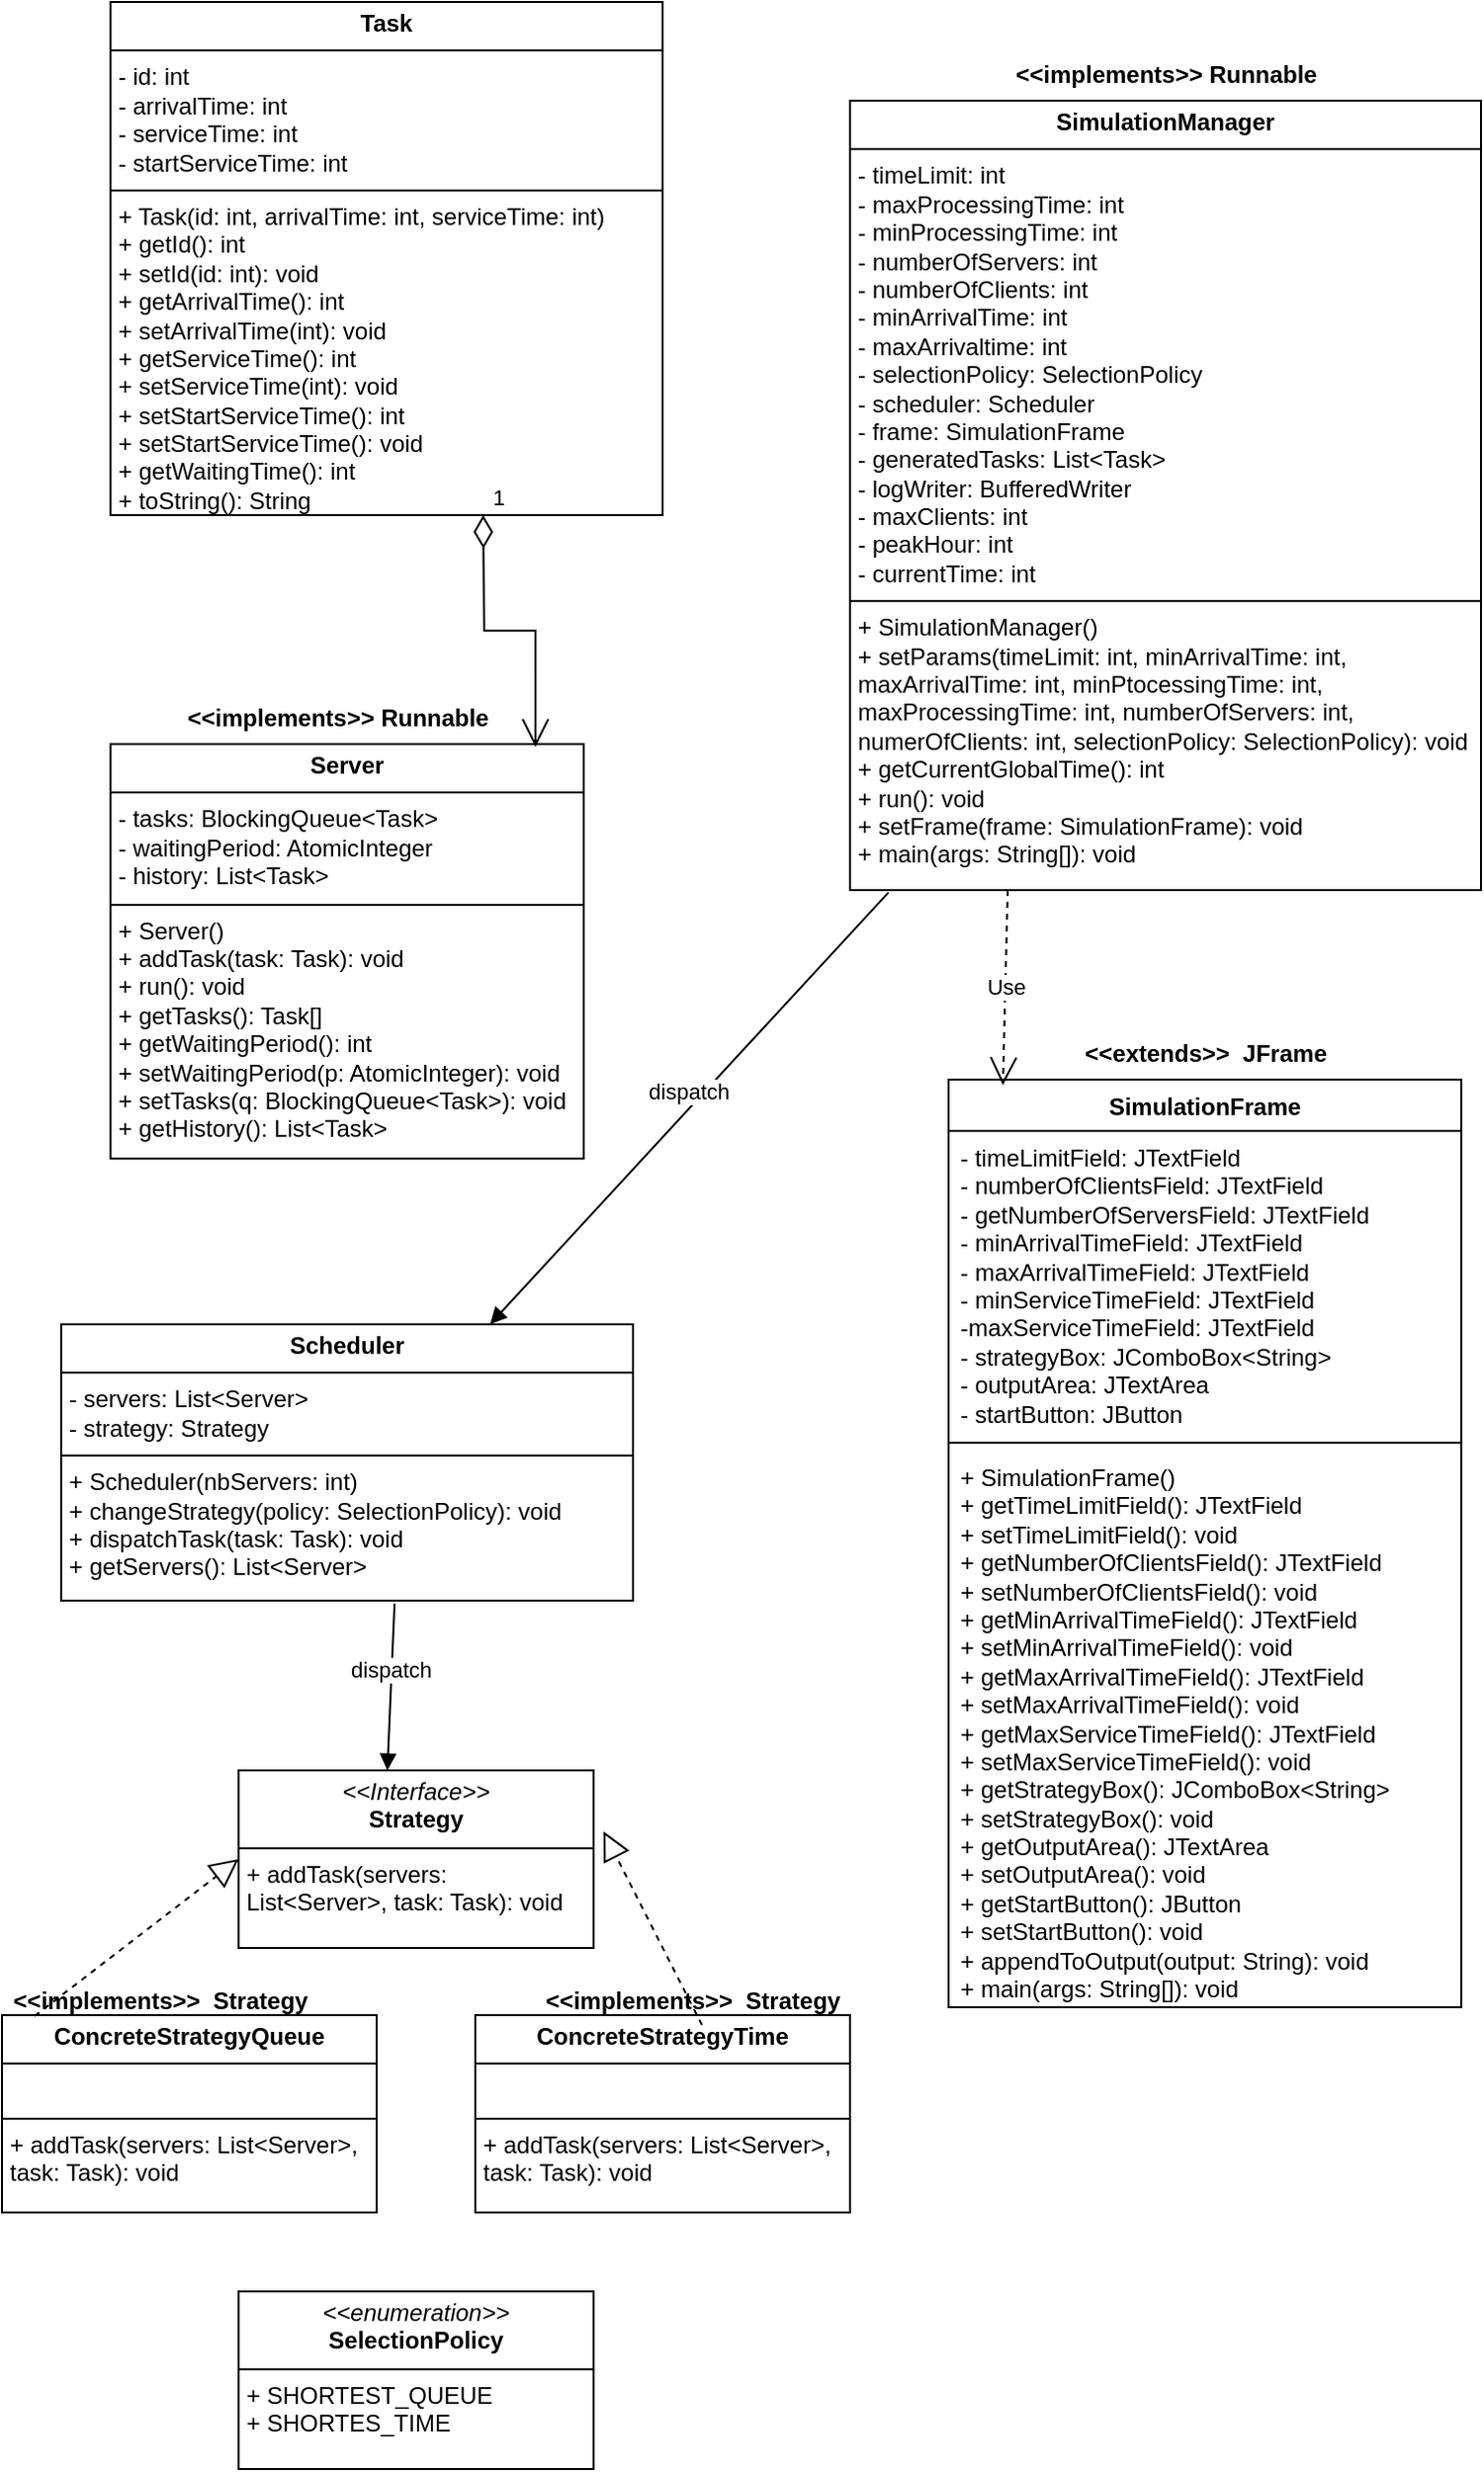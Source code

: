 <mxfile version="26.0.16">
  <diagram name="Page-1" id="VSPvPfRVVwxZmpPIIkw9">
    <mxGraphModel dx="678" dy="644" grid="1" gridSize="10" guides="1" tooltips="1" connect="1" arrows="1" fold="1" page="1" pageScale="1" pageWidth="827" pageHeight="1169" math="0" shadow="0">
      <root>
        <mxCell id="0" />
        <mxCell id="1" parent="0" />
        <mxCell id="VoJseE8HKAzOzR572bz_-5" value="&lt;p style=&quot;margin:0px;margin-top:4px;text-align:center;&quot;&gt;&lt;b&gt;Server&lt;/b&gt;&lt;/p&gt;&lt;hr size=&quot;1&quot; style=&quot;border-style:solid;&quot;&gt;&lt;p style=&quot;margin:0px;margin-left:4px;&quot;&gt;- tasks: BlockingQueue&amp;lt;Task&amp;gt;&lt;/p&gt;&lt;p style=&quot;margin:0px;margin-left:4px;&quot;&gt;- waitingPeriod: AtomicInteger&lt;/p&gt;&lt;p style=&quot;margin:0px;margin-left:4px;&quot;&gt;- history: List&amp;lt;Task&amp;gt;&lt;/p&gt;&lt;hr size=&quot;1&quot; style=&quot;border-style:solid;&quot;&gt;&lt;p style=&quot;margin:0px;margin-left:4px;&quot;&gt;+ Server()&lt;/p&gt;&lt;p style=&quot;margin:0px;margin-left:4px;&quot;&gt;+ addTask(task: Task): void&lt;/p&gt;&lt;p style=&quot;margin:0px;margin-left:4px;&quot;&gt;+ run(): void&lt;/p&gt;&lt;p style=&quot;margin:0px;margin-left:4px;&quot;&gt;+ getTasks(): Task[]&lt;/p&gt;&lt;p style=&quot;margin:0px;margin-left:4px;&quot;&gt;+ getWaitingPeriod(): int&lt;/p&gt;&lt;p style=&quot;margin:0px;margin-left:4px;&quot;&gt;+ setWaitingPeriod(p: AtomicInteger): void&lt;/p&gt;&lt;p style=&quot;margin:0px;margin-left:4px;&quot;&gt;+ setTasks(q: BlockingQueue&amp;lt;Task&amp;gt;): void&lt;/p&gt;&lt;p style=&quot;margin:0px;margin-left:4px;&quot;&gt;+ getHistory(): List&amp;lt;Task&amp;gt;&lt;/p&gt;" style="verticalAlign=top;align=left;overflow=fill;html=1;whiteSpace=wrap;" parent="1" vertex="1">
          <mxGeometry x="65" y="396" width="240" height="210" as="geometry" />
        </mxCell>
        <mxCell id="VoJseE8HKAzOzR572bz_-6" value="&amp;lt;&amp;lt;implements&amp;gt;&amp;gt; Runnable" style="text;align=center;fontStyle=1;verticalAlign=middle;spacingLeft=3;spacingRight=3;strokeColor=none;rotatable=0;points=[[0,0.5],[1,0.5]];portConstraint=eastwest;html=1;" parent="1" vertex="1">
          <mxGeometry x="140" y="370" width="80" height="26" as="geometry" />
        </mxCell>
        <mxCell id="VoJseE8HKAzOzR572bz_-7" value="&lt;p style=&quot;margin:0px;margin-top:4px;text-align:center;&quot;&gt;&lt;b&gt;Task&lt;/b&gt;&lt;/p&gt;&lt;hr size=&quot;1&quot; style=&quot;border-style:solid;&quot;&gt;&lt;p style=&quot;margin:0px;margin-left:4px;&quot;&gt;- id: int&lt;/p&gt;&lt;p style=&quot;margin:0px;margin-left:4px;&quot;&gt;- arrivalTime: int&lt;/p&gt;&lt;p style=&quot;margin:0px;margin-left:4px;&quot;&gt;- serviceTime: int&lt;/p&gt;&lt;p style=&quot;margin:0px;margin-left:4px;&quot;&gt;- startServiceTime: int&lt;/p&gt;&lt;hr size=&quot;1&quot; style=&quot;border-style:solid;&quot;&gt;&lt;p style=&quot;margin:0px;margin-left:4px;&quot;&gt;+ Task(id: int, arrivalTime: int, serviceTime: int)&lt;/p&gt;&lt;p style=&quot;margin:0px;margin-left:4px;&quot;&gt;+ getId(): int&lt;/p&gt;&lt;p style=&quot;margin:0px;margin-left:4px;&quot;&gt;+ setId(id: int): void&lt;/p&gt;&lt;p style=&quot;margin:0px;margin-left:4px;&quot;&gt;+ getArrivalTime(): int&lt;/p&gt;&lt;p style=&quot;margin:0px;margin-left:4px;&quot;&gt;+ setArrivalTime(int): void&lt;/p&gt;&lt;p style=&quot;margin:0px;margin-left:4px;&quot;&gt;+ getServiceTime(): int&lt;/p&gt;&lt;p style=&quot;margin:0px;margin-left:4px;&quot;&gt;+ setServiceTime(int): void&lt;/p&gt;&lt;p style=&quot;margin:0px;margin-left:4px;&quot;&gt;+ setStartServiceTime(): int&lt;/p&gt;&lt;p style=&quot;margin:0px;margin-left:4px;&quot;&gt;+ setStartServiceTime(): void&lt;/p&gt;&lt;p style=&quot;margin:0px;margin-left:4px;&quot;&gt;+ getWaitingTime(): int&lt;/p&gt;&lt;p style=&quot;margin:0px;margin-left:4px;&quot;&gt;+ toString(): String&lt;/p&gt;" style="verticalAlign=top;align=left;overflow=fill;html=1;whiteSpace=wrap;" parent="1" vertex="1">
          <mxGeometry x="65" y="20" width="280" height="260" as="geometry" />
        </mxCell>
        <mxCell id="VoJseE8HKAzOzR572bz_-8" value="&lt;p style=&quot;margin:0px;margin-top:4px;text-align:center;&quot;&gt;&lt;b&gt;Scheduler&lt;/b&gt;&lt;/p&gt;&lt;hr size=&quot;1&quot; style=&quot;border-style:solid;&quot;&gt;&lt;p style=&quot;margin:0px;margin-left:4px;&quot;&gt;- servers: List&amp;lt;Server&amp;gt;&lt;/p&gt;&lt;p style=&quot;margin:0px;margin-left:4px;&quot;&gt;- strategy: Strategy&lt;/p&gt;&lt;hr size=&quot;1&quot; style=&quot;border-style:solid;&quot;&gt;&lt;p style=&quot;margin:0px;margin-left:4px;&quot;&gt;+ Scheduler(nbServers: int)&lt;/p&gt;&lt;p style=&quot;margin:0px;margin-left:4px;&quot;&gt;+ changeStrategy(policy: SelectionPolicy): void&lt;/p&gt;&lt;p style=&quot;margin:0px;margin-left:4px;&quot;&gt;+ dispatchTask(task: Task): void&lt;/p&gt;&lt;p style=&quot;margin:0px;margin-left:4px;&quot;&gt;+ getServers(): List&amp;lt;Server&amp;gt;&lt;/p&gt;" style="verticalAlign=top;align=left;overflow=fill;html=1;whiteSpace=wrap;" parent="1" vertex="1">
          <mxGeometry x="40" y="690" width="290" height="140" as="geometry" />
        </mxCell>
        <mxCell id="VoJseE8HKAzOzR572bz_-9" value="&lt;p style=&quot;margin:0px;margin-top:4px;text-align:center;&quot;&gt;&lt;b&gt;SimulationManager&lt;/b&gt;&lt;/p&gt;&lt;hr size=&quot;1&quot; style=&quot;border-style:solid;&quot;&gt;&lt;p style=&quot;margin:0px;margin-left:4px;&quot;&gt;- timeLimit: int&lt;/p&gt;&lt;p style=&quot;margin:0px;margin-left:4px;&quot;&gt;- maxProcessingTime: int&lt;/p&gt;&lt;p style=&quot;margin:0px;margin-left:4px;&quot;&gt;- minProcessingTime: int&lt;/p&gt;&lt;p style=&quot;margin:0px;margin-left:4px;&quot;&gt;- numberOfServers: int&lt;/p&gt;&lt;p style=&quot;margin:0px;margin-left:4px;&quot;&gt;- numberOfClients: int&lt;/p&gt;&lt;p style=&quot;margin:0px;margin-left:4px;&quot;&gt;- minArrivalTime: int&lt;/p&gt;&lt;p style=&quot;margin:0px;margin-left:4px;&quot;&gt;- maxArrivaltime: int&lt;/p&gt;&lt;p style=&quot;margin:0px;margin-left:4px;&quot;&gt;- selectionPolicy: SelectionPolicy&lt;/p&gt;&lt;p style=&quot;margin:0px;margin-left:4px;&quot;&gt;- scheduler: Scheduler&lt;/p&gt;&lt;p style=&quot;margin:0px;margin-left:4px;&quot;&gt;- frame: SimulationFrame&lt;/p&gt;&lt;p style=&quot;margin:0px;margin-left:4px;&quot;&gt;- generatedTasks: List&amp;lt;Task&amp;gt;&lt;/p&gt;&lt;p style=&quot;margin:0px;margin-left:4px;&quot;&gt;- logWriter: BufferedWriter&lt;/p&gt;&lt;p style=&quot;margin:0px;margin-left:4px;&quot;&gt;- maxClients: int&lt;/p&gt;&lt;p style=&quot;margin:0px;margin-left:4px;&quot;&gt;- peakHour: int&lt;/p&gt;&lt;p style=&quot;margin:0px;margin-left:4px;&quot;&gt;- currentTime: int&lt;/p&gt;&lt;hr size=&quot;1&quot; style=&quot;border-style:solid;&quot;&gt;&lt;p style=&quot;margin:0px;margin-left:4px;&quot;&gt;+ SimulationManager()&lt;/p&gt;&lt;p style=&quot;margin:0px;margin-left:4px;&quot;&gt;+ setParams(timeLimit: int, minArrivalTime: int, maxArrivalTime: int, minPtocessingTime: int, maxProcessingTime: int, numberOfServers: int, numerOfClients: int, selectionPolicy: SelectionPolicy): void&lt;/p&gt;&lt;p style=&quot;margin:0px;margin-left:4px;&quot;&gt;+ getCurrentGlobalTime(): int&lt;/p&gt;&lt;p style=&quot;margin:0px;margin-left:4px;&quot;&gt;+ run(): void&lt;/p&gt;&lt;p style=&quot;margin:0px;margin-left:4px;&quot;&gt;+ setFrame(frame: SimulationFrame): void&lt;/p&gt;&lt;p style=&quot;margin:0px;margin-left:4px;&quot;&gt;+ main(args: String[]): void&lt;/p&gt;" style="verticalAlign=top;align=left;overflow=fill;html=1;whiteSpace=wrap;" parent="1" vertex="1">
          <mxGeometry x="440" y="70" width="320" height="400" as="geometry" />
        </mxCell>
        <mxCell id="VoJseE8HKAzOzR572bz_-13" value="&amp;lt;&amp;lt;implements&amp;gt;&amp;gt;&amp;nbsp; Strategy" style="text;align=center;fontStyle=1;verticalAlign=middle;spacingLeft=3;spacingRight=3;strokeColor=none;rotatable=0;points=[[0,0.5],[1,0.5]];portConstraint=eastwest;html=1;" parent="1" vertex="1">
          <mxGeometry x="320" y="1020" width="80" height="26" as="geometry" />
        </mxCell>
        <mxCell id="VoJseE8HKAzOzR572bz_-16" value="&lt;p style=&quot;margin:0px;margin-top:4px;text-align:center;&quot;&gt;&lt;b&gt;ConcreteStrategyTime&lt;/b&gt;&lt;/p&gt;&lt;hr size=&quot;1&quot; style=&quot;border-style:solid;&quot;&gt;&lt;p style=&quot;margin:0px;margin-left:4px;&quot;&gt;&lt;br&gt;&lt;/p&gt;&lt;hr size=&quot;1&quot; style=&quot;border-style:solid;&quot;&gt;&lt;p style=&quot;margin:0px;margin-left:4px;&quot;&gt;+ addTask(servers: List&amp;lt;Server&amp;gt;, task: Task): void&lt;/p&gt;" style="verticalAlign=top;align=left;overflow=fill;html=1;whiteSpace=wrap;" parent="1" vertex="1">
          <mxGeometry x="250" y="1040" width="190" height="100" as="geometry" />
        </mxCell>
        <mxCell id="VoJseE8HKAzOzR572bz_-17" value="&amp;lt;&amp;lt;implements&amp;gt;&amp;gt; Runnable" style="text;align=center;fontStyle=1;verticalAlign=middle;spacingLeft=3;spacingRight=3;strokeColor=none;rotatable=0;points=[[0,0.5],[1,0.5]];portConstraint=eastwest;html=1;" parent="1" vertex="1">
          <mxGeometry x="560" y="44" width="80" height="26" as="geometry" />
        </mxCell>
        <mxCell id="VoJseE8HKAzOzR572bz_-19" value="&lt;p style=&quot;margin:0px;margin-top:4px;text-align:center;&quot;&gt;&lt;b&gt;ConcreteStrategyQueue&lt;/b&gt;&lt;/p&gt;&lt;hr size=&quot;1&quot; style=&quot;border-style:solid;&quot;&gt;&lt;p style=&quot;margin:0px;margin-left:4px;&quot;&gt;&lt;br&gt;&lt;/p&gt;&lt;hr size=&quot;1&quot; style=&quot;border-style:solid;&quot;&gt;&lt;p style=&quot;margin:0px;margin-left:4px;&quot;&gt;+ addTask(servers: List&amp;lt;Server&amp;gt;, task: Task): void&lt;/p&gt;" style="verticalAlign=top;align=left;overflow=fill;html=1;whiteSpace=wrap;" parent="1" vertex="1">
          <mxGeometry x="10" y="1040" width="190" height="100" as="geometry" />
        </mxCell>
        <mxCell id="VoJseE8HKAzOzR572bz_-22" value="&amp;lt;&amp;lt;implements&amp;gt;&amp;gt;&amp;nbsp; Strategy" style="text;align=center;fontStyle=1;verticalAlign=middle;spacingLeft=3;spacingRight=3;strokeColor=none;rotatable=0;points=[[0,0.5],[1,0.5]];portConstraint=eastwest;html=1;" parent="1" vertex="1">
          <mxGeometry x="50" y="1020" width="80" height="26" as="geometry" />
        </mxCell>
        <mxCell id="VoJseE8HKAzOzR572bz_-26" value="&lt;p style=&quot;margin:0px;margin-top:4px;text-align:center;&quot;&gt;&lt;i&gt;&amp;lt;&amp;lt;Interface&amp;gt;&amp;gt;&lt;/i&gt;&lt;br&gt;&lt;b&gt;Strategy&lt;/b&gt;&lt;/p&gt;&lt;hr size=&quot;1&quot; style=&quot;border-style:solid;&quot;&gt;&lt;p style=&quot;margin:0px;margin-left:4px;&quot;&gt;&lt;/p&gt;&lt;p style=&quot;margin:0px;margin-left:4px;&quot;&gt;+ addTask(servers: List&amp;lt;Server&amp;gt;, task: Task): void&lt;/p&gt;" style="verticalAlign=top;align=left;overflow=fill;html=1;whiteSpace=wrap;" parent="1" vertex="1">
          <mxGeometry x="130" y="916" width="180" height="90" as="geometry" />
        </mxCell>
        <mxCell id="VoJseE8HKAzOzR572bz_-27" value="&lt;p style=&quot;margin:0px;margin-top:4px;text-align:center;&quot;&gt;&lt;i&gt;&amp;lt;&amp;lt;enumeration&amp;gt;&amp;gt;&lt;/i&gt;&lt;br&gt;&lt;b&gt;SelectionPolicy&lt;/b&gt;&lt;/p&gt;&lt;hr size=&quot;1&quot; style=&quot;border-style:solid;&quot;&gt;&lt;p style=&quot;margin:0px;margin-left:4px;&quot;&gt;&lt;/p&gt;&lt;p style=&quot;margin:0px;margin-left:4px;&quot;&gt;+ SHORTEST_QUEUE&lt;/p&gt;&lt;p style=&quot;margin:0px;margin-left:4px;&quot;&gt;+ SHORTES_TIME&lt;/p&gt;" style="verticalAlign=top;align=left;overflow=fill;html=1;whiteSpace=wrap;" parent="1" vertex="1">
          <mxGeometry x="130" y="1180" width="180" height="90" as="geometry" />
        </mxCell>
        <mxCell id="VoJseE8HKAzOzR572bz_-32" value="SimulationFrame" style="swimlane;fontStyle=1;align=center;verticalAlign=top;childLayout=stackLayout;horizontal=1;startSize=26;horizontalStack=0;resizeParent=1;resizeParentMax=0;resizeLast=0;collapsible=1;marginBottom=0;whiteSpace=wrap;html=1;" parent="1" vertex="1">
          <mxGeometry x="490" y="566" width="260" height="470" as="geometry" />
        </mxCell>
        <mxCell id="VoJseE8HKAzOzR572bz_-33" value="- timeLimitField: JTextField&lt;div&gt;- numberOfClientsField: JTextField&lt;/div&gt;&lt;div&gt;- getNumberOfServersField: JTextField&lt;/div&gt;&lt;div&gt;- minArrivalTimeField: JTextField&lt;/div&gt;&lt;div&gt;- maxArrivalTimeField:&amp;nbsp;&lt;span style=&quot;background-color: transparent; color: light-dark(rgb(0, 0, 0), rgb(255, 255, 255));&quot;&gt;JTextField&lt;/span&gt;&lt;/div&gt;&lt;div&gt;&lt;span style=&quot;background-color: transparent; color: light-dark(rgb(0, 0, 0), rgb(255, 255, 255));&quot;&gt;- minServiceTimeField:&amp;nbsp;&lt;/span&gt;&lt;span style=&quot;background-color: transparent; color: light-dark(rgb(0, 0, 0), rgb(255, 255, 255));&quot;&gt;JTextField&lt;/span&gt;&lt;/div&gt;&lt;div&gt;&lt;span style=&quot;background-color: transparent; color: light-dark(rgb(0, 0, 0), rgb(255, 255, 255));&quot;&gt;-maxServiceTimeField:&amp;nbsp;&lt;/span&gt;&lt;span style=&quot;background-color: transparent; color: light-dark(rgb(0, 0, 0), rgb(255, 255, 255));&quot;&gt;JTextField&lt;/span&gt;&lt;/div&gt;&lt;div&gt;&lt;span style=&quot;background-color: transparent; color: light-dark(rgb(0, 0, 0), rgb(255, 255, 255));&quot;&gt;- strategyBox: JComboBox&amp;lt;String&amp;gt;&lt;/span&gt;&lt;/div&gt;&lt;div&gt;&lt;span style=&quot;background-color: transparent; color: light-dark(rgb(0, 0, 0), rgb(255, 255, 255));&quot;&gt;- outputArea: JTextArea&lt;/span&gt;&lt;/div&gt;&lt;div&gt;&lt;span style=&quot;background-color: transparent; color: light-dark(rgb(0, 0, 0), rgb(255, 255, 255));&quot;&gt;- startButton: JButton&lt;/span&gt;&lt;/div&gt;" style="text;strokeColor=none;fillColor=none;align=left;verticalAlign=top;spacingLeft=4;spacingRight=4;overflow=hidden;rotatable=0;points=[[0,0.5],[1,0.5]];portConstraint=eastwest;whiteSpace=wrap;html=1;" parent="VoJseE8HKAzOzR572bz_-32" vertex="1">
          <mxGeometry y="26" width="260" height="154" as="geometry" />
        </mxCell>
        <mxCell id="VoJseE8HKAzOzR572bz_-34" value="" style="line;strokeWidth=1;fillColor=none;align=left;verticalAlign=middle;spacingTop=-1;spacingLeft=3;spacingRight=3;rotatable=0;labelPosition=right;points=[];portConstraint=eastwest;strokeColor=inherit;" parent="VoJseE8HKAzOzR572bz_-32" vertex="1">
          <mxGeometry y="180" width="260" height="8" as="geometry" />
        </mxCell>
        <mxCell id="VoJseE8HKAzOzR572bz_-35" value="+ SimulationFrame()&lt;div&gt;+ getTimeLimitField():&amp;nbsp;&lt;span style=&quot;background-color: transparent; color: light-dark(rgb(0, 0, 0), rgb(255, 255, 255));&quot;&gt;JTextField&lt;/span&gt;&lt;/div&gt;&lt;div&gt;&lt;span style=&quot;background-color: transparent; color: light-dark(rgb(0, 0, 0), rgb(255, 255, 255));&quot;&gt;+ setTimeLimitField(): void&lt;/span&gt;&lt;/div&gt;&lt;div&gt;&lt;span style=&quot;background-color: transparent; color: light-dark(rgb(0, 0, 0), rgb(255, 255, 255));&quot;&gt;+ getNumberOfClientsField(): JTextField&lt;/span&gt;&lt;/div&gt;&lt;div&gt;&lt;span style=&quot;background-color: transparent; color: light-dark(rgb(0, 0, 0), rgb(255, 255, 255));&quot;&gt;+ setNumberOfClientsField(): void&lt;/span&gt;&lt;/div&gt;&lt;div&gt;&lt;span style=&quot;background-color: transparent; color: light-dark(rgb(0, 0, 0), rgb(255, 255, 255));&quot;&gt;+ getMinArrivalTimeField():&amp;nbsp;&lt;/span&gt;&lt;span style=&quot;background-color: transparent; color: light-dark(rgb(0, 0, 0), rgb(255, 255, 255));&quot;&gt;JTextField&lt;/span&gt;&lt;/div&gt;&lt;div&gt;&lt;span style=&quot;background-color: transparent; color: light-dark(rgb(0, 0, 0), rgb(255, 255, 255));&quot;&gt;+ setMinArrivalTimeField(): void&lt;/span&gt;&lt;/div&gt;&lt;div&gt;&lt;div&gt;&lt;span style=&quot;background-color: transparent; color: light-dark(rgb(0, 0, 0), rgb(255, 255, 255));&quot;&gt;+ getMaxArrivalTimeField():&amp;nbsp;&lt;/span&gt;&lt;span style=&quot;background-color: transparent; color: light-dark(rgb(0, 0, 0), rgb(255, 255, 255));&quot;&gt;JTextField&lt;/span&gt;&lt;/div&gt;&lt;div&gt;&lt;span style=&quot;background-color: transparent; color: light-dark(rgb(0, 0, 0), rgb(255, 255, 255));&quot;&gt;+ setMaxArrivalTimeField(): void&lt;/span&gt;&lt;/div&gt;&lt;/div&gt;&lt;div&gt;&lt;div&gt;&lt;span style=&quot;background-color: transparent; color: light-dark(rgb(0, 0, 0), rgb(255, 255, 255));&quot;&gt;+ getMaxServiceTimeField():&amp;nbsp;&lt;/span&gt;&lt;span style=&quot;background-color: transparent; color: light-dark(rgb(0, 0, 0), rgb(255, 255, 255));&quot;&gt;JTextField&lt;/span&gt;&lt;/div&gt;&lt;div&gt;&lt;span style=&quot;background-color: transparent; color: light-dark(rgb(0, 0, 0), rgb(255, 255, 255));&quot;&gt;+ setMaxServiceTimeField(): void&lt;/span&gt;&lt;/div&gt;&lt;/div&gt;&lt;div&gt;&lt;span style=&quot;background-color: transparent; color: light-dark(rgb(0, 0, 0), rgb(255, 255, 255));&quot;&gt;+ getStrategyBox(): JComboBox&amp;lt;String&amp;gt;&lt;/span&gt;&lt;/div&gt;&lt;div&gt;&lt;span style=&quot;background-color: transparent; color: light-dark(rgb(0, 0, 0), rgb(255, 255, 255));&quot;&gt;+ setStrategyBox(): void&lt;/span&gt;&lt;/div&gt;&lt;div&gt;&lt;span style=&quot;background-color: transparent; color: light-dark(rgb(0, 0, 0), rgb(255, 255, 255));&quot;&gt;+ getOutputArea(): JTextArea&lt;/span&gt;&lt;/div&gt;&lt;div&gt;&lt;span style=&quot;background-color: transparent; color: light-dark(rgb(0, 0, 0), rgb(255, 255, 255));&quot;&gt;+ setOutputArea(): void&lt;/span&gt;&lt;/div&gt;&lt;div&gt;&lt;span style=&quot;background-color: transparent; color: light-dark(rgb(0, 0, 0), rgb(255, 255, 255));&quot;&gt;+ getStartButton(): JButton&lt;/span&gt;&lt;/div&gt;&lt;div&gt;&lt;span style=&quot;background-color: transparent; color: light-dark(rgb(0, 0, 0), rgb(255, 255, 255));&quot;&gt;+ setStartButton(): void&lt;/span&gt;&lt;/div&gt;&lt;div&gt;&lt;span style=&quot;background-color: transparent; color: light-dark(rgb(0, 0, 0), rgb(255, 255, 255));&quot;&gt;+ appendToOutput(output: String): void&lt;/span&gt;&lt;/div&gt;&lt;div&gt;&lt;span style=&quot;background-color: transparent; color: light-dark(rgb(0, 0, 0), rgb(255, 255, 255));&quot;&gt;+ main(args: String[]): void&lt;/span&gt;&lt;/div&gt;&lt;div&gt;&lt;span style=&quot;background-color: transparent; color: light-dark(rgb(0, 0, 0), rgb(255, 255, 255));&quot;&gt;&lt;br&gt;&lt;/span&gt;&lt;/div&gt;" style="text;strokeColor=none;fillColor=none;align=left;verticalAlign=top;spacingLeft=4;spacingRight=4;overflow=hidden;rotatable=0;points=[[0,0.5],[1,0.5]];portConstraint=eastwest;whiteSpace=wrap;html=1;" parent="VoJseE8HKAzOzR572bz_-32" vertex="1">
          <mxGeometry y="188" width="260" height="282" as="geometry" />
        </mxCell>
        <mxCell id="VoJseE8HKAzOzR572bz_-36" value="&amp;lt;&amp;lt;extends&amp;gt;&amp;gt;&amp;nbsp; JFrame" style="text;align=center;fontStyle=1;verticalAlign=middle;spacingLeft=3;spacingRight=3;strokeColor=none;rotatable=0;points=[[0,0.5],[1,0.5]];portConstraint=eastwest;html=1;" parent="1" vertex="1">
          <mxGeometry x="580" y="540" width="80" height="26" as="geometry" />
        </mxCell>
        <mxCell id="VoJseE8HKAzOzR572bz_-40" value="Use" style="endArrow=open;endSize=12;dashed=1;html=1;rounded=0;exitX=0.25;exitY=1;exitDx=0;exitDy=0;entryX=0.106;entryY=0.006;entryDx=0;entryDy=0;entryPerimeter=0;" parent="1" source="VoJseE8HKAzOzR572bz_-9" target="VoJseE8HKAzOzR572bz_-32" edge="1">
          <mxGeometry width="160" relative="1" as="geometry">
            <mxPoint x="320" y="320" as="sourcePoint" />
            <mxPoint x="480" y="320" as="targetPoint" />
          </mxGeometry>
        </mxCell>
        <mxCell id="VoJseE8HKAzOzR572bz_-42" value="dispatch" style="html=1;verticalAlign=bottom;endArrow=block;curved=0;rounded=0;exitX=0.061;exitY=1.003;exitDx=0;exitDy=0;exitPerimeter=0;entryX=0.75;entryY=0;entryDx=0;entryDy=0;" parent="1" source="VoJseE8HKAzOzR572bz_-9" target="VoJseE8HKAzOzR572bz_-8" edge="1">
          <mxGeometry width="80" relative="1" as="geometry">
            <mxPoint x="360" y="590" as="sourcePoint" />
            <mxPoint x="440" y="590" as="targetPoint" />
          </mxGeometry>
        </mxCell>
        <mxCell id="VoJseE8HKAzOzR572bz_-43" value="dispatch" style="html=1;verticalAlign=bottom;endArrow=block;curved=0;rounded=0;exitX=0.583;exitY=1.011;exitDx=0;exitDy=0;exitPerimeter=0;entryX=0.419;entryY=0;entryDx=0;entryDy=0;entryPerimeter=0;" parent="1" source="VoJseE8HKAzOzR572bz_-8" target="VoJseE8HKAzOzR572bz_-26" edge="1">
          <mxGeometry width="80" relative="1" as="geometry">
            <mxPoint x="360" y="720" as="sourcePoint" />
            <mxPoint x="440" y="720" as="targetPoint" />
          </mxGeometry>
        </mxCell>
        <mxCell id="VoJseE8HKAzOzR572bz_-45" value="1" style="endArrow=open;html=1;endSize=12;startArrow=diamondThin;startSize=14;startFill=0;edgeStyle=orthogonalEdgeStyle;align=left;verticalAlign=bottom;rounded=0;entryX=0.898;entryY=0.007;entryDx=0;entryDy=0;entryPerimeter=0;" parent="1" target="VoJseE8HKAzOzR572bz_-5" edge="1">
          <mxGeometry x="-1" y="3" relative="1" as="geometry">
            <mxPoint x="254" y="280" as="sourcePoint" />
            <mxPoint x="414" y="280" as="targetPoint" />
          </mxGeometry>
        </mxCell>
        <mxCell id="VoJseE8HKAzOzR572bz_-46" value="" style="endArrow=block;dashed=1;endFill=0;endSize=12;html=1;rounded=0;exitX=0.087;exitY=0.005;exitDx=0;exitDy=0;exitPerimeter=0;entryX=0;entryY=0.5;entryDx=0;entryDy=0;" parent="1" source="VoJseE8HKAzOzR572bz_-19" target="VoJseE8HKAzOzR572bz_-26" edge="1">
          <mxGeometry width="160" relative="1" as="geometry">
            <mxPoint x="300" y="960" as="sourcePoint" />
            <mxPoint x="460" y="960" as="targetPoint" />
          </mxGeometry>
        </mxCell>
        <mxCell id="VoJseE8HKAzOzR572bz_-47" value="" style="endArrow=block;dashed=1;endFill=0;endSize=12;html=1;rounded=0;exitX=0.605;exitY=0.05;exitDx=0;exitDy=0;exitPerimeter=0;entryX=1.028;entryY=0.344;entryDx=0;entryDy=0;entryPerimeter=0;" parent="1" source="VoJseE8HKAzOzR572bz_-16" target="VoJseE8HKAzOzR572bz_-26" edge="1">
          <mxGeometry width="160" relative="1" as="geometry">
            <mxPoint x="300" y="960" as="sourcePoint" />
            <mxPoint x="460" y="960" as="targetPoint" />
          </mxGeometry>
        </mxCell>
      </root>
    </mxGraphModel>
  </diagram>
</mxfile>
